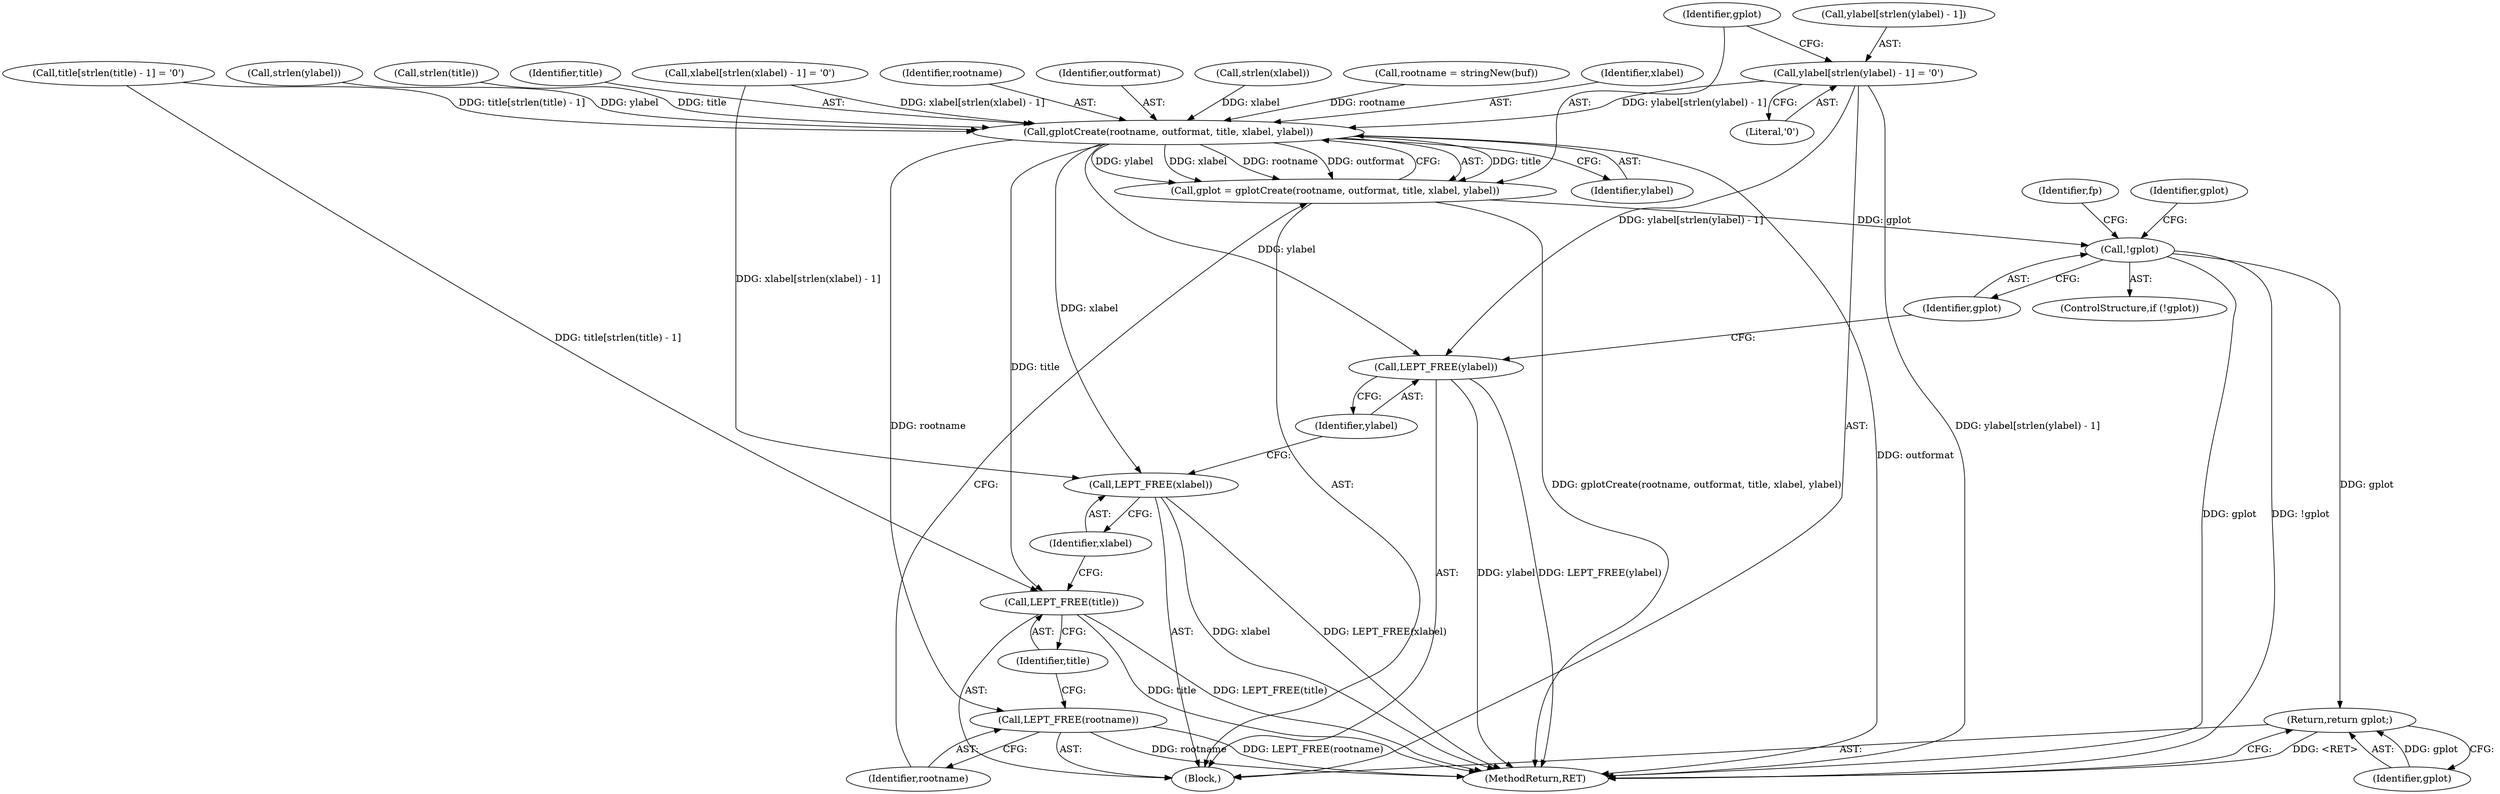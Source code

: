 digraph "0_leptonica_ee301cb2029db8a6289c5295daa42bba7715e99a_4@API" {
"1000248" [label="(Call,ylabel[strlen(ylabel) - 1] = '\0')"];
"1000258" [label="(Call,gplotCreate(rootname, outformat, title, xlabel, ylabel))"];
"1000256" [label="(Call,gplot = gplotCreate(rootname, outformat, title, xlabel, ylabel))"];
"1000273" [label="(Call,!gplot)"];
"1000409" [label="(Return,return gplot;)"];
"1000264" [label="(Call,LEPT_FREE(rootname))"];
"1000266" [label="(Call,LEPT_FREE(title))"];
"1000268" [label="(Call,LEPT_FREE(xlabel))"];
"1000270" [label="(Call,LEPT_FREE(ylabel))"];
"1000255" [label="(Literal,'\0')"];
"1000258" [label="(Call,gplotCreate(rootname, outformat, title, xlabel, ylabel))"];
"1000288" [label="(Identifier,gplot)"];
"1000267" [label="(Identifier,title)"];
"1000409" [label="(Return,return gplot;)"];
"1000265" [label="(Identifier,rootname)"];
"1000277" [label="(Identifier,fp)"];
"1000252" [label="(Call,strlen(ylabel))"];
"1000263" [label="(Identifier,ylabel)"];
"1000411" [label="(MethodReturn,RET)"];
"1000264" [label="(Call,LEPT_FREE(rootname))"];
"1000212" [label="(Call,strlen(title))"];
"1000257" [label="(Identifier,gplot)"];
"1000261" [label="(Identifier,title)"];
"1000105" [label="(Block,)"];
"1000256" [label="(Call,gplot = gplotCreate(rootname, outformat, title, xlabel, ylabel))"];
"1000269" [label="(Identifier,xlabel)"];
"1000266" [label="(Call,LEPT_FREE(title))"];
"1000272" [label="(ControlStructure,if (!gplot))"];
"1000410" [label="(Identifier,gplot)"];
"1000248" [label="(Call,ylabel[strlen(ylabel) - 1] = '\0')"];
"1000259" [label="(Identifier,rootname)"];
"1000249" [label="(Call,ylabel[strlen(ylabel) - 1])"];
"1000273" [label="(Call,!gplot)"];
"1000260" [label="(Identifier,outformat)"];
"1000228" [label="(Call,xlabel[strlen(xlabel) - 1] = '\0')"];
"1000271" [label="(Identifier,ylabel)"];
"1000232" [label="(Call,strlen(xlabel))"];
"1000268" [label="(Call,LEPT_FREE(xlabel))"];
"1000208" [label="(Call,title[strlen(title) - 1] = '\0')"];
"1000270" [label="(Call,LEPT_FREE(ylabel))"];
"1000185" [label="(Call,rootname = stringNew(buf))"];
"1000274" [label="(Identifier,gplot)"];
"1000262" [label="(Identifier,xlabel)"];
"1000248" -> "1000105"  [label="AST: "];
"1000248" -> "1000255"  [label="CFG: "];
"1000249" -> "1000248"  [label="AST: "];
"1000255" -> "1000248"  [label="AST: "];
"1000257" -> "1000248"  [label="CFG: "];
"1000248" -> "1000411"  [label="DDG: ylabel[strlen(ylabel) - 1]"];
"1000248" -> "1000258"  [label="DDG: ylabel[strlen(ylabel) - 1]"];
"1000248" -> "1000270"  [label="DDG: ylabel[strlen(ylabel) - 1]"];
"1000258" -> "1000256"  [label="AST: "];
"1000258" -> "1000263"  [label="CFG: "];
"1000259" -> "1000258"  [label="AST: "];
"1000260" -> "1000258"  [label="AST: "];
"1000261" -> "1000258"  [label="AST: "];
"1000262" -> "1000258"  [label="AST: "];
"1000263" -> "1000258"  [label="AST: "];
"1000256" -> "1000258"  [label="CFG: "];
"1000258" -> "1000411"  [label="DDG: outformat"];
"1000258" -> "1000256"  [label="DDG: title"];
"1000258" -> "1000256"  [label="DDG: ylabel"];
"1000258" -> "1000256"  [label="DDG: xlabel"];
"1000258" -> "1000256"  [label="DDG: rootname"];
"1000258" -> "1000256"  [label="DDG: outformat"];
"1000185" -> "1000258"  [label="DDG: rootname"];
"1000208" -> "1000258"  [label="DDG: title[strlen(title) - 1]"];
"1000212" -> "1000258"  [label="DDG: title"];
"1000232" -> "1000258"  [label="DDG: xlabel"];
"1000228" -> "1000258"  [label="DDG: xlabel[strlen(xlabel) - 1]"];
"1000252" -> "1000258"  [label="DDG: ylabel"];
"1000258" -> "1000264"  [label="DDG: rootname"];
"1000258" -> "1000266"  [label="DDG: title"];
"1000258" -> "1000268"  [label="DDG: xlabel"];
"1000258" -> "1000270"  [label="DDG: ylabel"];
"1000256" -> "1000105"  [label="AST: "];
"1000257" -> "1000256"  [label="AST: "];
"1000265" -> "1000256"  [label="CFG: "];
"1000256" -> "1000411"  [label="DDG: gplotCreate(rootname, outformat, title, xlabel, ylabel)"];
"1000256" -> "1000273"  [label="DDG: gplot"];
"1000273" -> "1000272"  [label="AST: "];
"1000273" -> "1000274"  [label="CFG: "];
"1000274" -> "1000273"  [label="AST: "];
"1000277" -> "1000273"  [label="CFG: "];
"1000288" -> "1000273"  [label="CFG: "];
"1000273" -> "1000411"  [label="DDG: gplot"];
"1000273" -> "1000411"  [label="DDG: !gplot"];
"1000273" -> "1000409"  [label="DDG: gplot"];
"1000409" -> "1000105"  [label="AST: "];
"1000409" -> "1000410"  [label="CFG: "];
"1000410" -> "1000409"  [label="AST: "];
"1000411" -> "1000409"  [label="CFG: "];
"1000409" -> "1000411"  [label="DDG: <RET>"];
"1000410" -> "1000409"  [label="DDG: gplot"];
"1000264" -> "1000105"  [label="AST: "];
"1000264" -> "1000265"  [label="CFG: "];
"1000265" -> "1000264"  [label="AST: "];
"1000267" -> "1000264"  [label="CFG: "];
"1000264" -> "1000411"  [label="DDG: rootname"];
"1000264" -> "1000411"  [label="DDG: LEPT_FREE(rootname)"];
"1000266" -> "1000105"  [label="AST: "];
"1000266" -> "1000267"  [label="CFG: "];
"1000267" -> "1000266"  [label="AST: "];
"1000269" -> "1000266"  [label="CFG: "];
"1000266" -> "1000411"  [label="DDG: title"];
"1000266" -> "1000411"  [label="DDG: LEPT_FREE(title)"];
"1000208" -> "1000266"  [label="DDG: title[strlen(title) - 1]"];
"1000268" -> "1000105"  [label="AST: "];
"1000268" -> "1000269"  [label="CFG: "];
"1000269" -> "1000268"  [label="AST: "];
"1000271" -> "1000268"  [label="CFG: "];
"1000268" -> "1000411"  [label="DDG: xlabel"];
"1000268" -> "1000411"  [label="DDG: LEPT_FREE(xlabel)"];
"1000228" -> "1000268"  [label="DDG: xlabel[strlen(xlabel) - 1]"];
"1000270" -> "1000105"  [label="AST: "];
"1000270" -> "1000271"  [label="CFG: "];
"1000271" -> "1000270"  [label="AST: "];
"1000274" -> "1000270"  [label="CFG: "];
"1000270" -> "1000411"  [label="DDG: LEPT_FREE(ylabel)"];
"1000270" -> "1000411"  [label="DDG: ylabel"];
}
